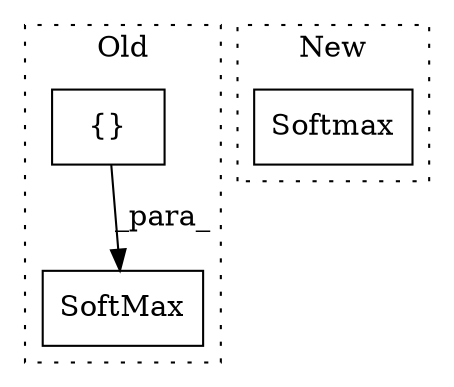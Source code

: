 digraph G {
subgraph cluster0 {
1 [label="{}" a="4" s="2094,2103" l="1,1" shape="box"];
3 [label="SoftMax" a="32" s="2198,2223" l="8,1" shape="box"];
label = "Old";
style="dotted";
}
subgraph cluster1 {
2 [label="Softmax" a="32" s="1727,1741" l="8,1" shape="box"];
label = "New";
style="dotted";
}
1 -> 3 [label="_para_"];
}